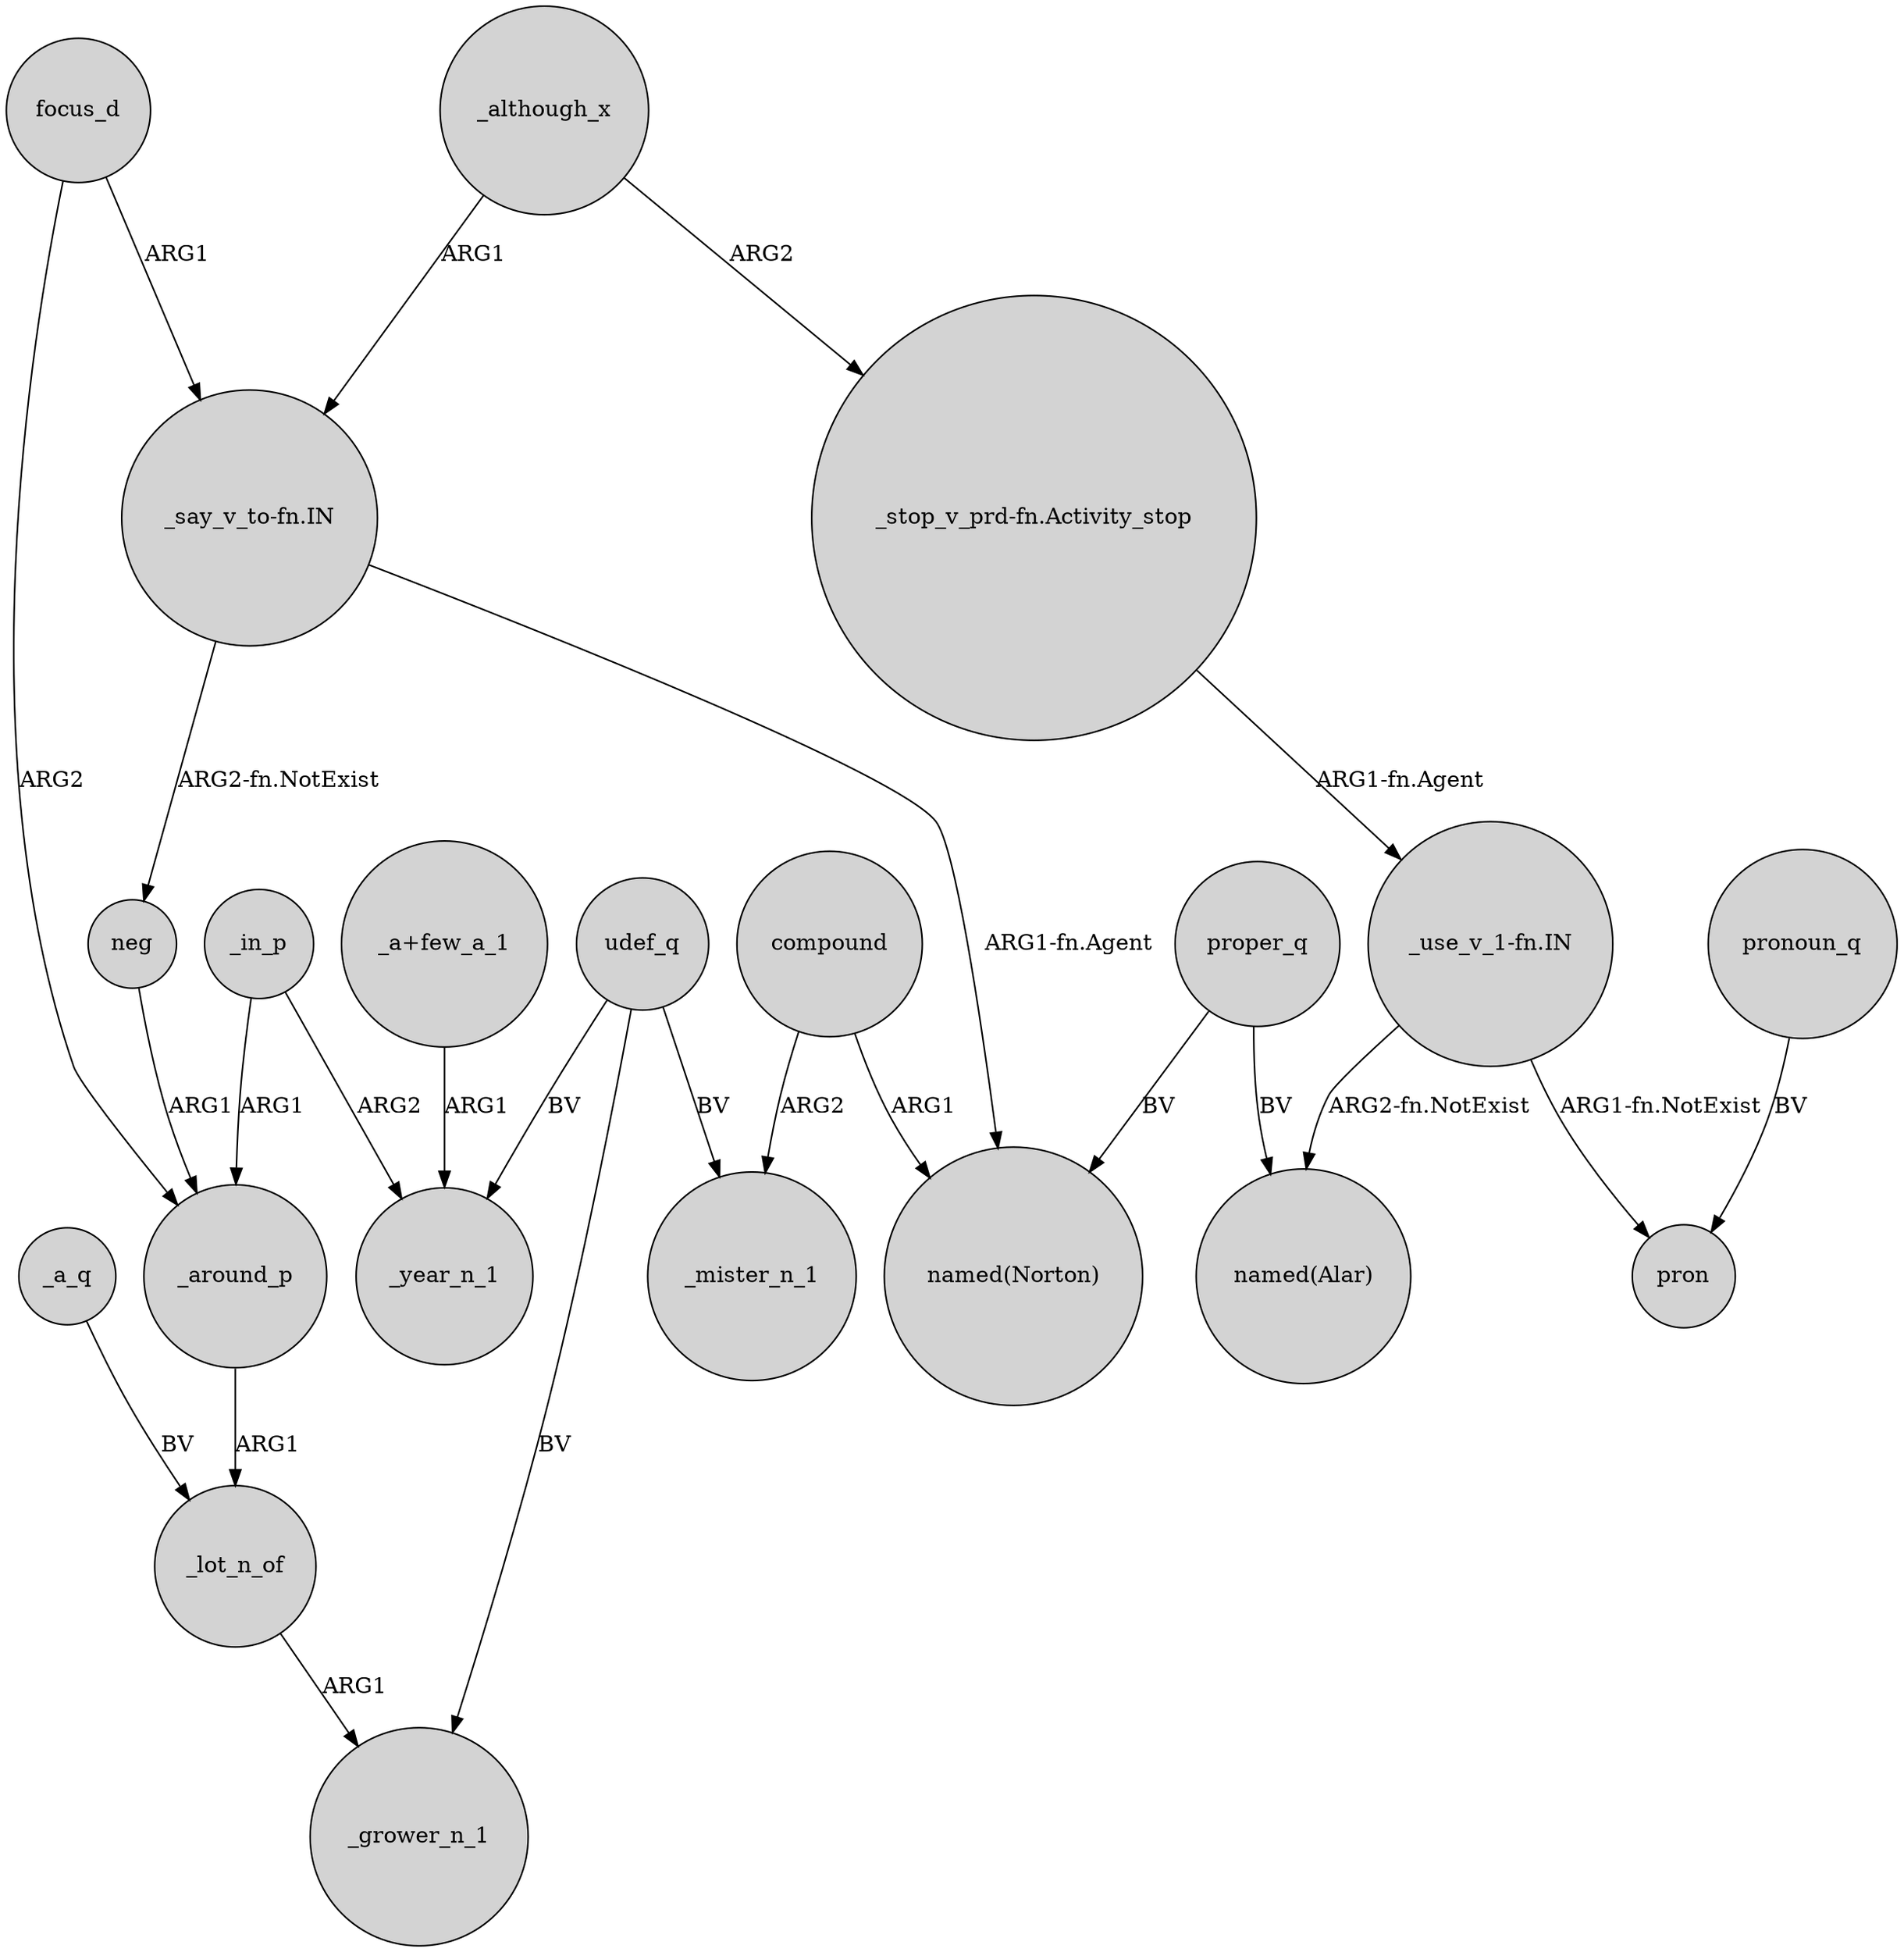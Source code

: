 digraph {
	node [shape=circle style=filled]
	_a_q -> _lot_n_of [label=BV]
	_in_p -> _year_n_1 [label=ARG2]
	compound -> "named(Norton)" [label=ARG1]
	proper_q -> "named(Norton)" [label=BV]
	compound -> _mister_n_1 [label=ARG2]
	_in_p -> _around_p [label=ARG1]
	udef_q -> _mister_n_1 [label=BV]
	_although_x -> "_say_v_to-fn.IN" [label=ARG1]
	"_use_v_1-fn.IN" -> pron [label="ARG1-fn.NotExist"]
	"_a+few_a_1" -> _year_n_1 [label=ARG1]
	"_use_v_1-fn.IN" -> "named(Alar)" [label="ARG2-fn.NotExist"]
	pronoun_q -> pron [label=BV]
	_around_p -> _lot_n_of [label=ARG1]
	udef_q -> _grower_n_1 [label=BV]
	"_stop_v_prd-fn.Activity_stop" -> "_use_v_1-fn.IN" [label="ARG1-fn.Agent"]
	focus_d -> _around_p [label=ARG2]
	proper_q -> "named(Alar)" [label=BV]
	_although_x -> "_stop_v_prd-fn.Activity_stop" [label=ARG2]
	neg -> _around_p [label=ARG1]
	udef_q -> _year_n_1 [label=BV]
	"_say_v_to-fn.IN" -> "named(Norton)" [label="ARG1-fn.Agent"]
	"_say_v_to-fn.IN" -> neg [label="ARG2-fn.NotExist"]
	_lot_n_of -> _grower_n_1 [label=ARG1]
	focus_d -> "_say_v_to-fn.IN" [label=ARG1]
}
